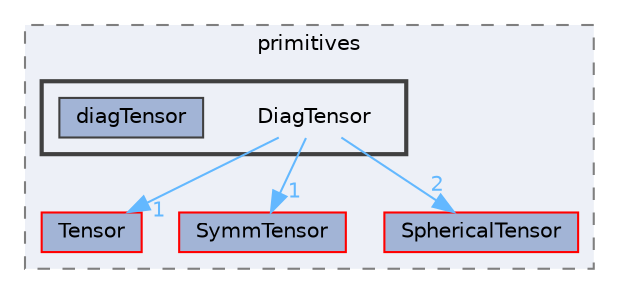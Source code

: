 digraph "src/OpenFOAM/primitives/DiagTensor"
{
 // LATEX_PDF_SIZE
  bgcolor="transparent";
  edge [fontname=Helvetica,fontsize=10,labelfontname=Helvetica,labelfontsize=10];
  node [fontname=Helvetica,fontsize=10,shape=box,height=0.2,width=0.4];
  compound=true
  subgraph clusterdir_3e50f45338116b169052b428016851aa {
    graph [ bgcolor="#edf0f7", pencolor="grey50", label="primitives", fontname=Helvetica,fontsize=10 style="filled,dashed", URL="dir_3e50f45338116b169052b428016851aa.html",tooltip=""]
  dir_15da0e2a135f43ffeb4645c968ce8ac7 [label="Tensor", fillcolor="#a2b4d6", color="red", style="filled", URL="dir_15da0e2a135f43ffeb4645c968ce8ac7.html",tooltip=""];
  dir_1dd80385453c5b0e9d626c2fdc4e90dc [label="SymmTensor", fillcolor="#a2b4d6", color="red", style="filled", URL="dir_1dd80385453c5b0e9d626c2fdc4e90dc.html",tooltip=""];
  dir_b065e1a4bed1b058c87ac57271f42191 [label="SphericalTensor", fillcolor="#a2b4d6", color="red", style="filled", URL="dir_b065e1a4bed1b058c87ac57271f42191.html",tooltip=""];
  subgraph clusterdir_537bace1925cccf901fb30a89ca4875a {
    graph [ bgcolor="#edf0f7", pencolor="grey25", label="", fontname=Helvetica,fontsize=10 style="filled,bold", URL="dir_537bace1925cccf901fb30a89ca4875a.html",tooltip=""]
    dir_537bace1925cccf901fb30a89ca4875a [shape=plaintext, label="DiagTensor"];
  dir_91218ede25c8ca6bb6f79e9a68111b81 [label="diagTensor", fillcolor="#a2b4d6", color="grey25", style="filled", URL="dir_91218ede25c8ca6bb6f79e9a68111b81.html",tooltip=""];
  }
  }
  dir_537bace1925cccf901fb30a89ca4875a->dir_15da0e2a135f43ffeb4645c968ce8ac7 [headlabel="1", labeldistance=1.5 headhref="dir_000909_003981.html" href="dir_000909_003981.html" color="steelblue1" fontcolor="steelblue1"];
  dir_537bace1925cccf901fb30a89ca4875a->dir_1dd80385453c5b0e9d626c2fdc4e90dc [headlabel="1", labeldistance=1.5 headhref="dir_000909_003930.html" href="dir_000909_003930.html" color="steelblue1" fontcolor="steelblue1"];
  dir_537bace1925cccf901fb30a89ca4875a->dir_b065e1a4bed1b058c87ac57271f42191 [headlabel="2", labeldistance=1.5 headhref="dir_000909_003705.html" href="dir_000909_003705.html" color="steelblue1" fontcolor="steelblue1"];
}
